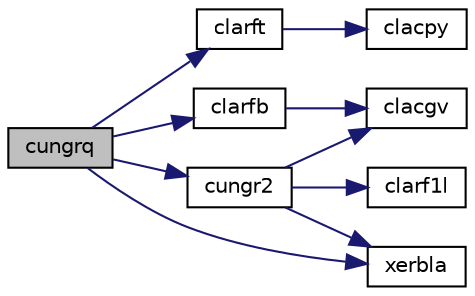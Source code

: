 digraph "cungrq"
{
 // LATEX_PDF_SIZE
  edge [fontname="Helvetica",fontsize="10",labelfontname="Helvetica",labelfontsize="10"];
  node [fontname="Helvetica",fontsize="10",shape=record];
  rankdir="LR";
  Node1 [label="cungrq",height=0.2,width=0.4,color="black", fillcolor="grey75", style="filled", fontcolor="black",tooltip="CUNGRQ"];
  Node1 -> Node2 [color="midnightblue",fontsize="10",style="solid",fontname="Helvetica"];
  Node2 [label="clarfb",height=0.2,width=0.4,color="black", fillcolor="white", style="filled",URL="$clarfb_8f.html#a625578c63463d61350ee393cd3f9aeb6",tooltip="CLARFB applies a block reflector or its conjugate-transpose to a general rectangular matrix."];
  Node2 -> Node3 [color="midnightblue",fontsize="10",style="solid",fontname="Helvetica"];
  Node3 [label="clacgv",height=0.2,width=0.4,color="black", fillcolor="white", style="filled",URL="$clacgv_8f.html#a0ff51770edb0cdc7328fdae7ace7954e",tooltip="CLACGV conjugates a complex vector."];
  Node1 -> Node4 [color="midnightblue",fontsize="10",style="solid",fontname="Helvetica"];
  Node4 [label="clarft",height=0.2,width=0.4,color="black", fillcolor="white", style="filled",URL="$clarft_8f.html#ace2252c98183bbc6395b1e355342b8e5",tooltip="CLARFT forms the triangular factor T of a block reflector H = I - vtvH"];
  Node4 -> Node5 [color="midnightblue",fontsize="10",style="solid",fontname="Helvetica"];
  Node5 [label="clacpy",height=0.2,width=0.4,color="black", fillcolor="white", style="filled",URL="$clacpy_8f.html#afcee53f42831342f7c863bfc55d2d159",tooltip="CLACPY copies all or part of one two-dimensional array to another."];
  Node1 -> Node6 [color="midnightblue",fontsize="10",style="solid",fontname="Helvetica"];
  Node6 [label="cungr2",height=0.2,width=0.4,color="black", fillcolor="white", style="filled",URL="$cungr2_8f.html#a2728705ec9f3452eda5381167b8d142e",tooltip="CUNGR2 generates all or part of the unitary matrix Q from an RQ factorization determined by cgerqf (u..."];
  Node6 -> Node3 [color="midnightblue",fontsize="10",style="solid",fontname="Helvetica"];
  Node6 -> Node7 [color="midnightblue",fontsize="10",style="solid",fontname="Helvetica"];
  Node7 [label="clarf1l",height=0.2,width=0.4,color="black", fillcolor="white", style="filled",URL="$clarf1l_8f.html#a8f1e0bfb7f1c120e98f16b95fea350af",tooltip="CLARF1L applies an elementary reflector to a general rectangular"];
  Node6 -> Node8 [color="midnightblue",fontsize="10",style="solid",fontname="Helvetica"];
  Node8 [label="xerbla",height=0.2,width=0.4,color="black", fillcolor="white", style="filled",URL="$xerbla_8f.html#a377ee61015baf8dea7770b3a404b1c07",tooltip="XERBLA"];
  Node1 -> Node8 [color="midnightblue",fontsize="10",style="solid",fontname="Helvetica"];
}

